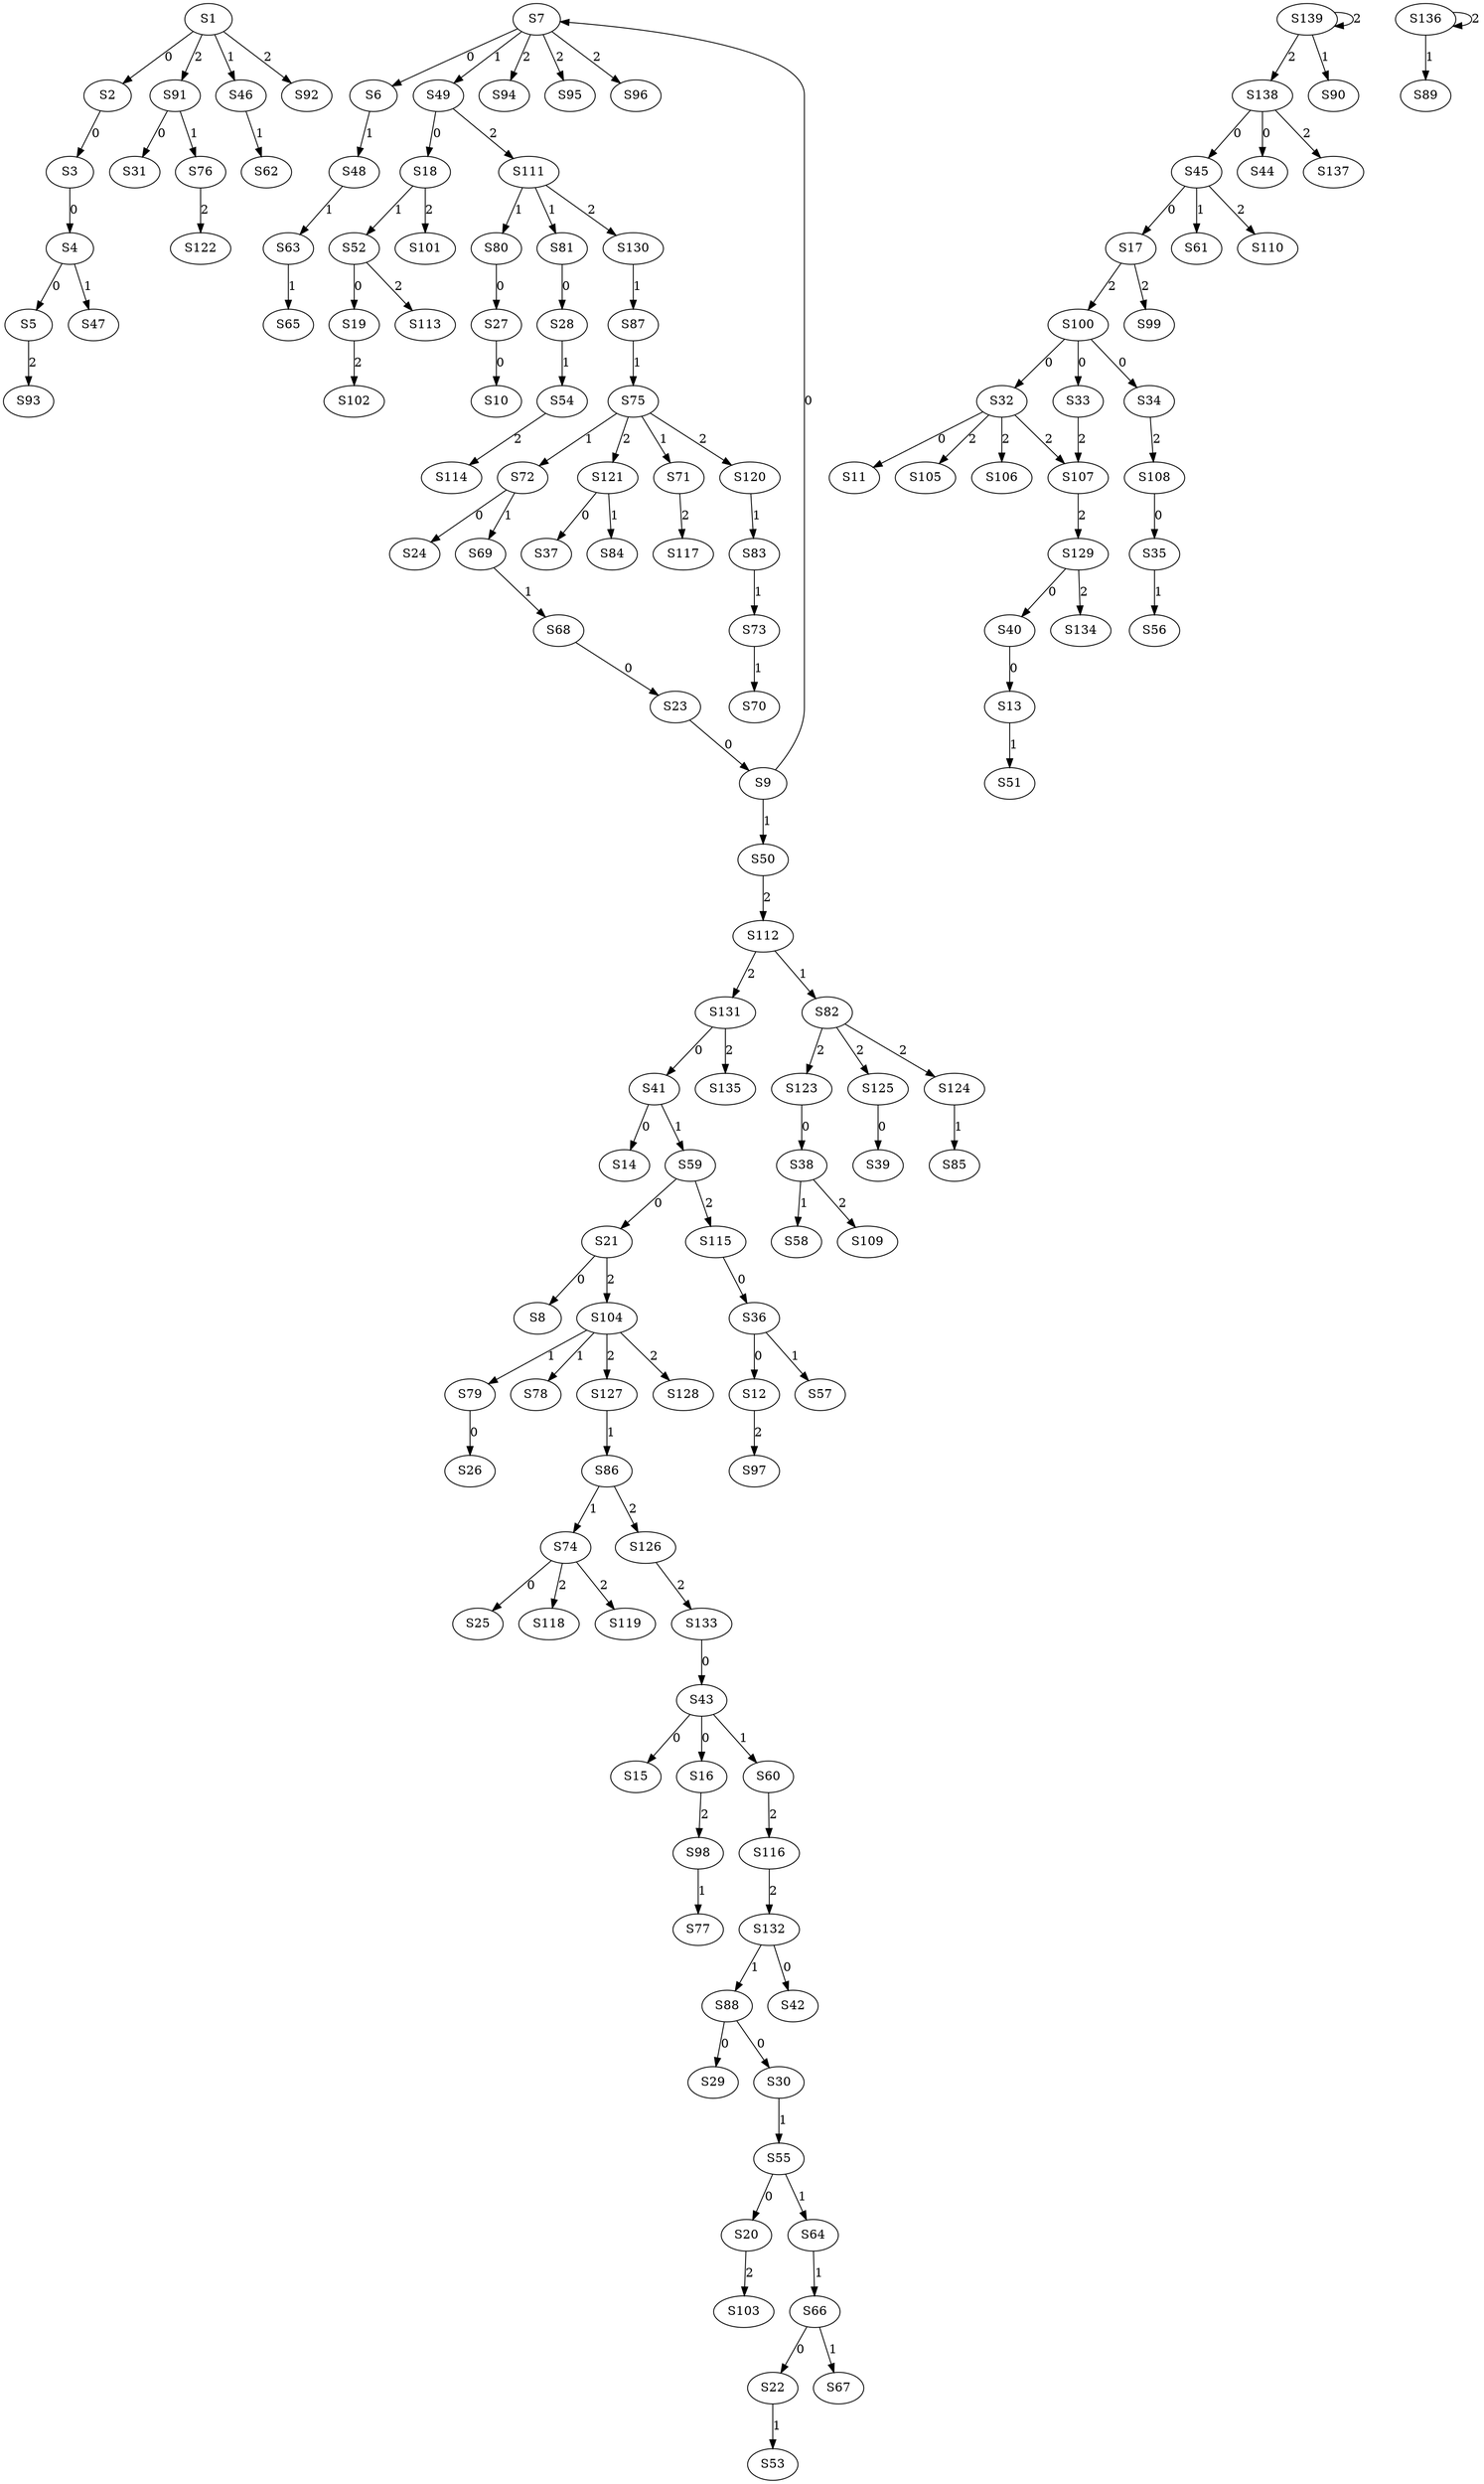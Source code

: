 strict digraph {
	S1 -> S2 [ label = 0 ];
	S2 -> S3 [ label = 0 ];
	S3 -> S4 [ label = 0 ];
	S4 -> S5 [ label = 0 ];
	S7 -> S6 [ label = 0 ];
	S9 -> S7 [ label = 0 ];
	S21 -> S8 [ label = 0 ];
	S23 -> S9 [ label = 0 ];
	S27 -> S10 [ label = 0 ];
	S32 -> S11 [ label = 0 ];
	S36 -> S12 [ label = 0 ];
	S40 -> S13 [ label = 0 ];
	S41 -> S14 [ label = 0 ];
	S43 -> S15 [ label = 0 ];
	S43 -> S16 [ label = 0 ];
	S45 -> S17 [ label = 0 ];
	S49 -> S18 [ label = 0 ];
	S52 -> S19 [ label = 0 ];
	S55 -> S20 [ label = 0 ];
	S59 -> S21 [ label = 0 ];
	S66 -> S22 [ label = 0 ];
	S68 -> S23 [ label = 0 ];
	S72 -> S24 [ label = 0 ];
	S74 -> S25 [ label = 0 ];
	S79 -> S26 [ label = 0 ];
	S80 -> S27 [ label = 0 ];
	S81 -> S28 [ label = 0 ];
	S88 -> S29 [ label = 0 ];
	S88 -> S30 [ label = 0 ];
	S91 -> S31 [ label = 0 ];
	S100 -> S32 [ label = 0 ];
	S100 -> S33 [ label = 0 ];
	S100 -> S34 [ label = 0 ];
	S108 -> S35 [ label = 0 ];
	S115 -> S36 [ label = 0 ];
	S121 -> S37 [ label = 0 ];
	S123 -> S38 [ label = 0 ];
	S125 -> S39 [ label = 0 ];
	S129 -> S40 [ label = 0 ];
	S131 -> S41 [ label = 0 ];
	S132 -> S42 [ label = 0 ];
	S133 -> S43 [ label = 0 ];
	S138 -> S44 [ label = 0 ];
	S138 -> S45 [ label = 0 ];
	S1 -> S46 [ label = 1 ];
	S4 -> S47 [ label = 1 ];
	S6 -> S48 [ label = 1 ];
	S7 -> S49 [ label = 1 ];
	S9 -> S50 [ label = 1 ];
	S13 -> S51 [ label = 1 ];
	S18 -> S52 [ label = 1 ];
	S22 -> S53 [ label = 1 ];
	S28 -> S54 [ label = 1 ];
	S30 -> S55 [ label = 1 ];
	S35 -> S56 [ label = 1 ];
	S36 -> S57 [ label = 1 ];
	S38 -> S58 [ label = 1 ];
	S41 -> S59 [ label = 1 ];
	S43 -> S60 [ label = 1 ];
	S45 -> S61 [ label = 1 ];
	S46 -> S62 [ label = 1 ];
	S48 -> S63 [ label = 1 ];
	S55 -> S64 [ label = 1 ];
	S63 -> S65 [ label = 1 ];
	S64 -> S66 [ label = 1 ];
	S66 -> S67 [ label = 1 ];
	S69 -> S68 [ label = 1 ];
	S72 -> S69 [ label = 1 ];
	S73 -> S70 [ label = 1 ];
	S75 -> S71 [ label = 1 ];
	S75 -> S72 [ label = 1 ];
	S83 -> S73 [ label = 1 ];
	S86 -> S74 [ label = 1 ];
	S87 -> S75 [ label = 1 ];
	S91 -> S76 [ label = 1 ];
	S98 -> S77 [ label = 1 ];
	S104 -> S78 [ label = 1 ];
	S104 -> S79 [ label = 1 ];
	S111 -> S80 [ label = 1 ];
	S111 -> S81 [ label = 1 ];
	S112 -> S82 [ label = 1 ];
	S120 -> S83 [ label = 1 ];
	S121 -> S84 [ label = 1 ];
	S124 -> S85 [ label = 1 ];
	S127 -> S86 [ label = 1 ];
	S130 -> S87 [ label = 1 ];
	S132 -> S88 [ label = 1 ];
	S136 -> S89 [ label = 1 ];
	S139 -> S90 [ label = 1 ];
	S1 -> S91 [ label = 2 ];
	S1 -> S92 [ label = 2 ];
	S5 -> S93 [ label = 2 ];
	S7 -> S94 [ label = 2 ];
	S7 -> S95 [ label = 2 ];
	S7 -> S96 [ label = 2 ];
	S12 -> S97 [ label = 2 ];
	S16 -> S98 [ label = 2 ];
	S17 -> S99 [ label = 2 ];
	S17 -> S100 [ label = 2 ];
	S18 -> S101 [ label = 2 ];
	S19 -> S102 [ label = 2 ];
	S20 -> S103 [ label = 2 ];
	S21 -> S104 [ label = 2 ];
	S32 -> S105 [ label = 2 ];
	S32 -> S106 [ label = 2 ];
	S33 -> S107 [ label = 2 ];
	S34 -> S108 [ label = 2 ];
	S38 -> S109 [ label = 2 ];
	S45 -> S110 [ label = 2 ];
	S49 -> S111 [ label = 2 ];
	S50 -> S112 [ label = 2 ];
	S52 -> S113 [ label = 2 ];
	S54 -> S114 [ label = 2 ];
	S59 -> S115 [ label = 2 ];
	S60 -> S116 [ label = 2 ];
	S71 -> S117 [ label = 2 ];
	S74 -> S118 [ label = 2 ];
	S74 -> S119 [ label = 2 ];
	S75 -> S120 [ label = 2 ];
	S75 -> S121 [ label = 2 ];
	S76 -> S122 [ label = 2 ];
	S82 -> S123 [ label = 2 ];
	S82 -> S124 [ label = 2 ];
	S82 -> S125 [ label = 2 ];
	S86 -> S126 [ label = 2 ];
	S104 -> S127 [ label = 2 ];
	S104 -> S128 [ label = 2 ];
	S107 -> S129 [ label = 2 ];
	S111 -> S130 [ label = 2 ];
	S112 -> S131 [ label = 2 ];
	S116 -> S132 [ label = 2 ];
	S126 -> S133 [ label = 2 ];
	S129 -> S134 [ label = 2 ];
	S131 -> S135 [ label = 2 ];
	S136 -> S136 [ label = 2 ];
	S138 -> S137 [ label = 2 ];
	S139 -> S138 [ label = 2 ];
	S139 -> S139 [ label = 2 ];
	S32 -> S107 [ label = 2 ];
}
